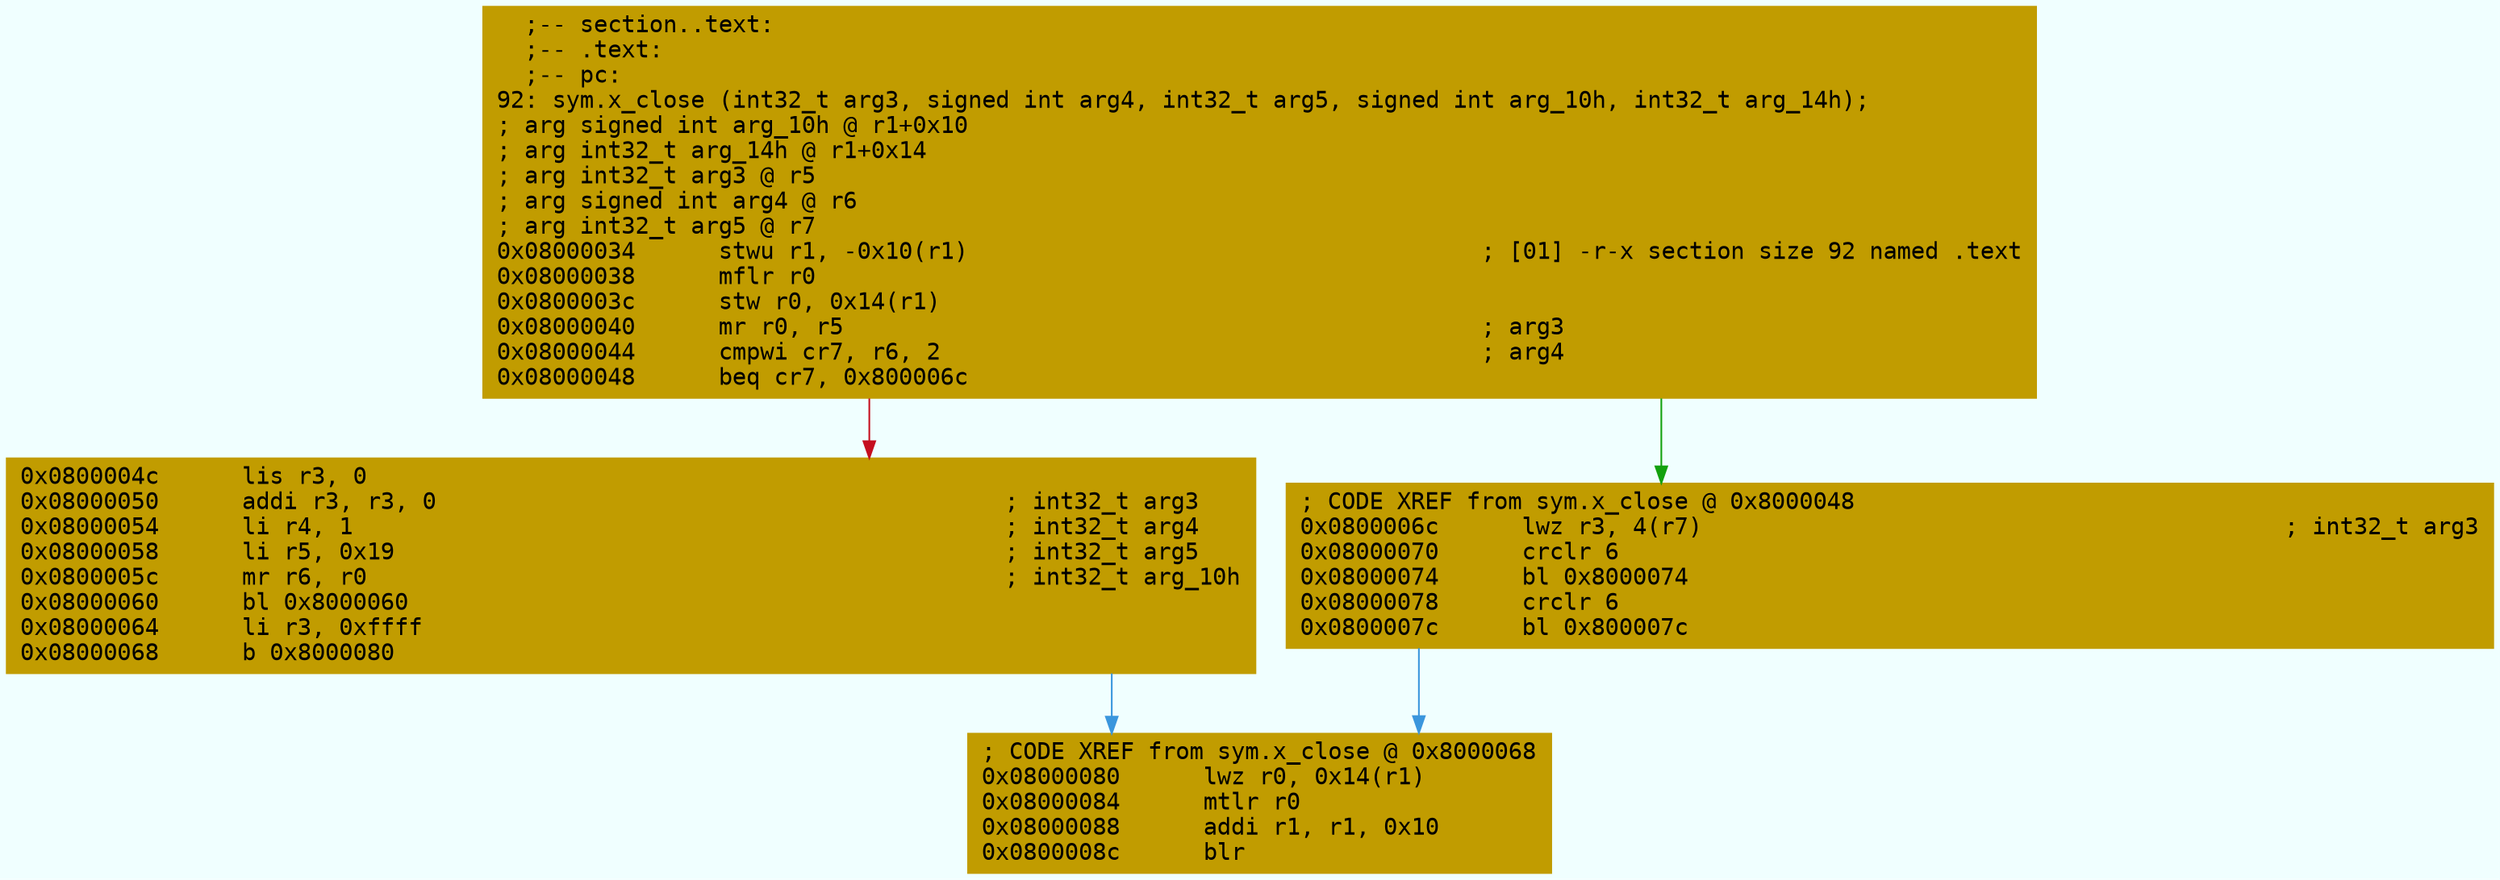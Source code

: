 digraph code {
	graph [bgcolor=azure fontsize=8 fontname="Courier" splines="ortho"];
	node [fillcolor=gray style=filled shape=box];
	edge [arrowhead="normal"];
	"0x08000034" [URL="sym.x_close/0x08000034", fillcolor="#c19c00",color="#c19c00", fontname="Courier",label="  ;-- section..text:\l  ;-- .text:\l  ;-- pc:\l92: sym.x_close (int32_t arg3, signed int arg4, int32_t arg5, signed int arg_10h, int32_t arg_14h);\l; arg signed int arg_10h @ r1+0x10\l; arg int32_t arg_14h @ r1+0x14\l; arg int32_t arg3 @ r5\l; arg signed int arg4 @ r6\l; arg int32_t arg5 @ r7\l0x08000034      stwu r1, -0x10(r1)                                     ; [01] -r-x section size 92 named .text\l0x08000038      mflr r0\l0x0800003c      stw r0, 0x14(r1)\l0x08000040      mr r0, r5                                              ; arg3\l0x08000044      cmpwi cr7, r6, 2                                       ; arg4\l0x08000048      beq cr7, 0x800006c\l"]
	"0x0800004c" [URL="sym.x_close/0x0800004c", fillcolor="#c19c00",color="#c19c00", fontname="Courier",label="0x0800004c      lis r3, 0\l0x08000050      addi r3, r3, 0                                         ; int32_t arg3\l0x08000054      li r4, 1                                               ; int32_t arg4\l0x08000058      li r5, 0x19                                            ; int32_t arg5\l0x0800005c      mr r6, r0                                              ; int32_t arg_10h\l0x08000060      bl 0x8000060\l0x08000064      li r3, 0xffff\l0x08000068      b 0x8000080\l"]
	"0x0800006c" [URL="sym.x_close/0x0800006c", fillcolor="#c19c00",color="#c19c00", fontname="Courier",label="; CODE XREF from sym.x_close @ 0x8000048\l0x0800006c      lwz r3, 4(r7)                                          ; int32_t arg3\l0x08000070      crclr 6\l0x08000074      bl 0x8000074\l0x08000078      crclr 6\l0x0800007c      bl 0x800007c\l"]
	"0x08000080" [URL="sym.x_close/0x08000080", fillcolor="#c19c00",color="#c19c00", fontname="Courier",label="; CODE XREF from sym.x_close @ 0x8000068\l0x08000080      lwz r0, 0x14(r1)\l0x08000084      mtlr r0\l0x08000088      addi r1, r1, 0x10\l0x0800008c      blr\l"]
        "0x08000034" -> "0x0800006c" [color="#13a10e"];
        "0x08000034" -> "0x0800004c" [color="#c50f1f"];
        "0x0800004c" -> "0x08000080" [color="#3a96dd"];
        "0x0800006c" -> "0x08000080" [color="#3a96dd"];
}

